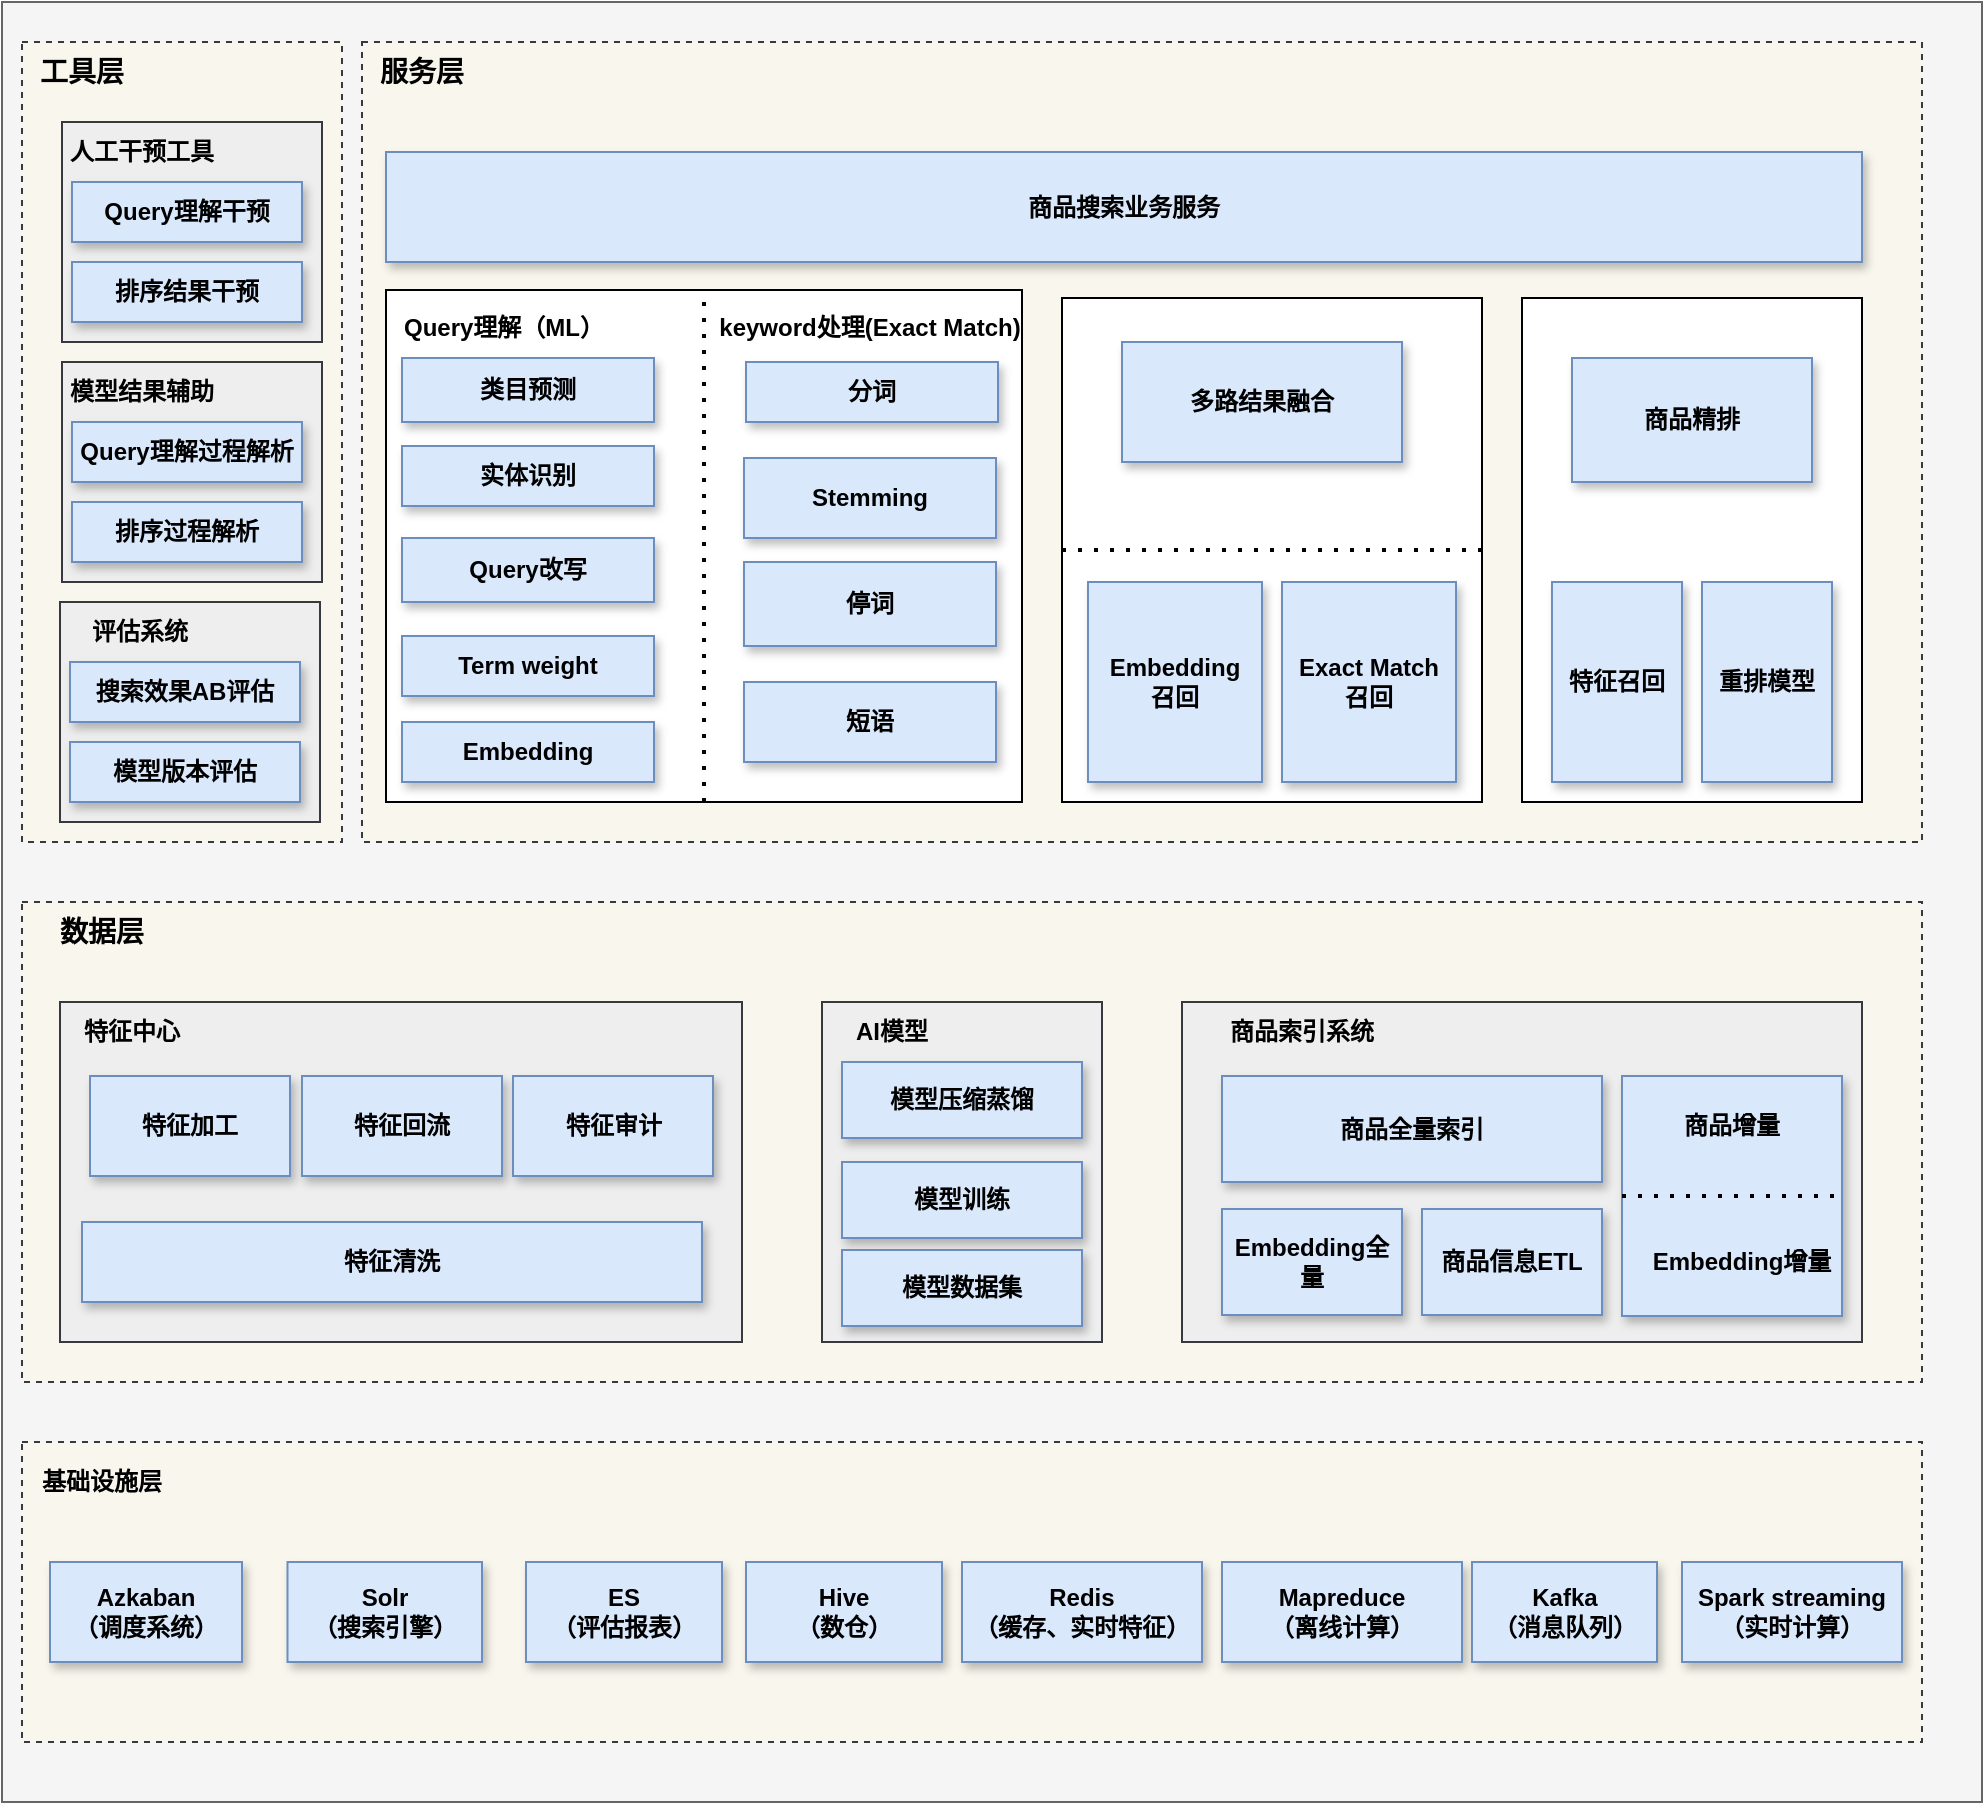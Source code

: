 <mxfile version="25.0.3">
  <diagram name="第 1 页" id="VXq1sAFid8UCujl0T8co">
    <mxGraphModel dx="2066" dy="1141" grid="1" gridSize="10" guides="1" tooltips="1" connect="1" arrows="1" fold="1" page="1" pageScale="1" pageWidth="583" pageHeight="827" math="0" shadow="0">
      <root>
        <mxCell id="0" />
        <mxCell id="1" parent="0" />
        <mxCell id="-gH51xWGw7ICgq0VkhPb-1" value="" style="rounded=0;whiteSpace=wrap;html=1;fillColor=#f5f5f5;fontColor=#333333;strokeColor=#666666;" vertex="1" parent="1">
          <mxGeometry x="40" y="240" width="990" height="900" as="geometry" />
        </mxCell>
        <mxCell id="-gH51xWGw7ICgq0VkhPb-2" value="" style="rounded=0;whiteSpace=wrap;html=1;dashed=1;fillColor=#f9f7ed;strokeColor=#36393d;" vertex="1" parent="1">
          <mxGeometry x="50" y="260" width="160" height="400" as="geometry" />
        </mxCell>
        <mxCell id="-gH51xWGw7ICgq0VkhPb-3" value="" style="rounded=0;whiteSpace=wrap;html=1;dashed=1;fillColor=#f9f7ed;strokeColor=#36393d;" vertex="1" parent="1">
          <mxGeometry x="220" y="260" width="780" height="400" as="geometry" />
        </mxCell>
        <mxCell id="-gH51xWGw7ICgq0VkhPb-4" value="&lt;b&gt;&lt;font style=&quot;font-size: 14px;&quot;&gt;工具层&lt;/font&gt;&lt;/b&gt;" style="text;html=1;align=center;verticalAlign=middle;whiteSpace=wrap;rounded=0;" vertex="1" parent="1">
          <mxGeometry x="50" y="260" width="60" height="30" as="geometry" />
        </mxCell>
        <mxCell id="-gH51xWGw7ICgq0VkhPb-5" value="" style="rounded=0;whiteSpace=wrap;html=1;fillColor=#eeeeee;strokeColor=#36393d;" vertex="1" parent="1">
          <mxGeometry x="70" y="300" width="130" height="110" as="geometry" />
        </mxCell>
        <mxCell id="-gH51xWGw7ICgq0VkhPb-6" value="&lt;b&gt;Query理解干预&lt;/b&gt;" style="rounded=0;whiteSpace=wrap;html=1;shadow=1;strokeColor=#6c8ebf;align=center;verticalAlign=middle;fontFamily=Helvetica;fontSize=12;fontColor=default;fontStyle=1;fillColor=#dae8fc;" vertex="1" parent="1">
          <mxGeometry x="75" y="330" width="115" height="30" as="geometry" />
        </mxCell>
        <mxCell id="-gH51xWGw7ICgq0VkhPb-7" value="&lt;b&gt;排序结果干预&lt;/b&gt;" style="rounded=0;whiteSpace=wrap;html=1;shadow=1;strokeColor=#6c8ebf;align=center;verticalAlign=middle;fontFamily=Helvetica;fontSize=12;fontColor=default;fontStyle=1;fillColor=#dae8fc;" vertex="1" parent="1">
          <mxGeometry x="75" y="370" width="115" height="30" as="geometry" />
        </mxCell>
        <mxCell id="-gH51xWGw7ICgq0VkhPb-8" value="" style="rounded=0;whiteSpace=wrap;html=1;fillColor=#eeeeee;strokeColor=#36393d;" vertex="1" parent="1">
          <mxGeometry x="70" y="420" width="130" height="110" as="geometry" />
        </mxCell>
        <mxCell id="-gH51xWGw7ICgq0VkhPb-9" value="&lt;b&gt;Query理解过程解析&lt;/b&gt;" style="rounded=0;whiteSpace=wrap;html=1;shadow=1;strokeColor=#6c8ebf;align=center;verticalAlign=middle;fontFamily=Helvetica;fontSize=12;fontColor=default;fontStyle=1;fillColor=#dae8fc;" vertex="1" parent="1">
          <mxGeometry x="75" y="450" width="115" height="30" as="geometry" />
        </mxCell>
        <mxCell id="-gH51xWGw7ICgq0VkhPb-10" value="排序过程解析" style="rounded=0;whiteSpace=wrap;html=1;shadow=1;strokeColor=#6c8ebf;align=center;verticalAlign=middle;fontFamily=Helvetica;fontSize=12;fontColor=default;fontStyle=1;fillColor=#dae8fc;" vertex="1" parent="1">
          <mxGeometry x="75" y="490" width="115" height="30" as="geometry" />
        </mxCell>
        <mxCell id="-gH51xWGw7ICgq0VkhPb-13" value="&lt;b&gt;人工干预工具&lt;/b&gt;" style="text;html=1;align=center;verticalAlign=middle;whiteSpace=wrap;rounded=0;" vertex="1" parent="1">
          <mxGeometry x="70" y="300" width="80" height="30" as="geometry" />
        </mxCell>
        <mxCell id="-gH51xWGw7ICgq0VkhPb-14" value="&lt;b&gt;模型结果辅助&lt;/b&gt;" style="text;html=1;align=center;verticalAlign=middle;whiteSpace=wrap;rounded=0;" vertex="1" parent="1">
          <mxGeometry x="70" y="420" width="80" height="30" as="geometry" />
        </mxCell>
        <mxCell id="-gH51xWGw7ICgq0VkhPb-15" value="" style="rounded=0;whiteSpace=wrap;html=1;fillColor=#eeeeee;strokeColor=#36393d;" vertex="1" parent="1">
          <mxGeometry x="69" y="540" width="130" height="110" as="geometry" />
        </mxCell>
        <mxCell id="-gH51xWGw7ICgq0VkhPb-16" value="搜索效果AB评估" style="rounded=0;whiteSpace=wrap;html=1;shadow=1;strokeColor=#6c8ebf;align=center;verticalAlign=middle;fontFamily=Helvetica;fontSize=12;fontColor=default;fontStyle=1;fillColor=#dae8fc;" vertex="1" parent="1">
          <mxGeometry x="74" y="570" width="115" height="30" as="geometry" />
        </mxCell>
        <mxCell id="-gH51xWGw7ICgq0VkhPb-17" value="模型版本评估" style="rounded=0;whiteSpace=wrap;html=1;shadow=1;strokeColor=#6c8ebf;align=center;verticalAlign=middle;fontFamily=Helvetica;fontSize=12;fontColor=default;fontStyle=1;fillColor=#dae8fc;" vertex="1" parent="1">
          <mxGeometry x="74" y="610" width="115" height="30" as="geometry" />
        </mxCell>
        <mxCell id="-gH51xWGw7ICgq0VkhPb-18" value="&lt;b&gt;评估系统&lt;/b&gt;" style="text;html=1;align=center;verticalAlign=middle;whiteSpace=wrap;rounded=0;" vertex="1" parent="1">
          <mxGeometry x="69" y="540" width="80" height="30" as="geometry" />
        </mxCell>
        <mxCell id="-gH51xWGw7ICgq0VkhPb-19" value="&lt;b&gt;商品搜索业务服务&lt;/b&gt;" style="rounded=0;whiteSpace=wrap;html=1;shadow=1;strokeColor=#6c8ebf;align=center;verticalAlign=middle;fontFamily=Helvetica;fontSize=12;fontColor=default;fontStyle=1;fillColor=#dae8fc;" vertex="1" parent="1">
          <mxGeometry x="232" y="315" width="738" height="55" as="geometry" />
        </mxCell>
        <mxCell id="-gH51xWGw7ICgq0VkhPb-20" value="&lt;b&gt;&lt;font style=&quot;font-size: 14px;&quot;&gt;服务层&lt;/font&gt;&lt;/b&gt;" style="text;html=1;align=center;verticalAlign=middle;whiteSpace=wrap;rounded=0;" vertex="1" parent="1">
          <mxGeometry x="220" y="260" width="60" height="30" as="geometry" />
        </mxCell>
        <mxCell id="-gH51xWGw7ICgq0VkhPb-21" value="" style="rounded=0;whiteSpace=wrap;html=1;" vertex="1" parent="1">
          <mxGeometry x="232" y="384" width="318" height="256" as="geometry" />
        </mxCell>
        <mxCell id="-gH51xWGw7ICgq0VkhPb-22" value="&lt;b&gt;Query理解（ML）&lt;/b&gt;" style="text;html=1;align=center;verticalAlign=middle;whiteSpace=wrap;rounded=0;" vertex="1" parent="1">
          <mxGeometry x="232" y="388" width="118" height="30" as="geometry" />
        </mxCell>
        <mxCell id="-gH51xWGw7ICgq0VkhPb-24" value="&lt;b&gt;keyword处理(Exact Match)&lt;/b&gt;" style="text;html=1;align=center;verticalAlign=middle;whiteSpace=wrap;rounded=0;" vertex="1" parent="1">
          <mxGeometry x="394" y="388" width="160" height="30" as="geometry" />
        </mxCell>
        <mxCell id="-gH51xWGw7ICgq0VkhPb-25" value="&lt;b&gt;类目预测&lt;/b&gt;" style="rounded=0;whiteSpace=wrap;html=1;shadow=1;strokeColor=#6c8ebf;align=center;verticalAlign=middle;fontFamily=Helvetica;fontSize=12;fontColor=default;fontStyle=1;fillColor=#dae8fc;" vertex="1" parent="1">
          <mxGeometry x="240" y="418" width="126" height="32" as="geometry" />
        </mxCell>
        <mxCell id="-gH51xWGw7ICgq0VkhPb-26" value="&lt;b&gt;实体识别&lt;/b&gt;" style="rounded=0;whiteSpace=wrap;html=1;shadow=1;strokeColor=#6c8ebf;align=center;verticalAlign=middle;fontFamily=Helvetica;fontSize=12;fontColor=default;fontStyle=1;fillColor=#dae8fc;" vertex="1" parent="1">
          <mxGeometry x="240" y="462" width="126" height="30" as="geometry" />
        </mxCell>
        <mxCell id="-gH51xWGw7ICgq0VkhPb-27" value="&lt;b&gt;Query改写&lt;/b&gt;" style="rounded=0;whiteSpace=wrap;html=1;shadow=1;strokeColor=#6c8ebf;align=center;verticalAlign=middle;fontFamily=Helvetica;fontSize=12;fontColor=default;fontStyle=1;fillColor=#dae8fc;" vertex="1" parent="1">
          <mxGeometry x="240" y="508" width="126" height="32" as="geometry" />
        </mxCell>
        <mxCell id="-gH51xWGw7ICgq0VkhPb-28" value="&lt;b&gt;Embedding&lt;/b&gt;" style="rounded=0;whiteSpace=wrap;html=1;shadow=1;strokeColor=#6c8ebf;align=center;verticalAlign=middle;fontFamily=Helvetica;fontSize=12;fontColor=default;fontStyle=1;fillColor=#dae8fc;" vertex="1" parent="1">
          <mxGeometry x="240" y="600" width="126" height="30" as="geometry" />
        </mxCell>
        <mxCell id="-gH51xWGw7ICgq0VkhPb-29" value="&lt;b&gt;分词&lt;/b&gt;" style="rounded=0;whiteSpace=wrap;html=1;shadow=1;strokeColor=#6c8ebf;align=center;verticalAlign=middle;fontFamily=Helvetica;fontSize=12;fontColor=default;fontStyle=1;fillColor=#dae8fc;" vertex="1" parent="1">
          <mxGeometry x="412" y="420" width="126" height="30" as="geometry" />
        </mxCell>
        <mxCell id="-gH51xWGw7ICgq0VkhPb-30" value="&lt;b&gt;Term weight&lt;/b&gt;" style="rounded=0;whiteSpace=wrap;html=1;shadow=1;strokeColor=#6c8ebf;align=center;verticalAlign=middle;fontFamily=Helvetica;fontSize=12;fontColor=default;fontStyle=1;fillColor=#dae8fc;" vertex="1" parent="1">
          <mxGeometry x="240" y="557" width="126" height="30" as="geometry" />
        </mxCell>
        <mxCell id="-gH51xWGw7ICgq0VkhPb-32" value="&lt;b&gt;Stemming&lt;/b&gt;" style="rounded=0;whiteSpace=wrap;html=1;shadow=1;strokeColor=#6c8ebf;align=center;verticalAlign=middle;fontFamily=Helvetica;fontSize=12;fontColor=default;fontStyle=1;fillColor=#dae8fc;" vertex="1" parent="1">
          <mxGeometry x="411" y="468" width="126" height="40" as="geometry" />
        </mxCell>
        <mxCell id="-gH51xWGw7ICgq0VkhPb-33" value="&lt;b&gt;停词&lt;/b&gt;" style="rounded=0;whiteSpace=wrap;html=1;shadow=1;strokeColor=#6c8ebf;align=center;verticalAlign=middle;fontFamily=Helvetica;fontSize=12;fontColor=default;fontStyle=1;fillColor=#dae8fc;" vertex="1" parent="1">
          <mxGeometry x="411" y="520" width="126" height="42" as="geometry" />
        </mxCell>
        <mxCell id="-gH51xWGw7ICgq0VkhPb-35" value="&lt;b&gt;短语&lt;/b&gt;" style="rounded=0;whiteSpace=wrap;html=1;shadow=1;strokeColor=#6c8ebf;align=center;verticalAlign=middle;fontFamily=Helvetica;fontSize=12;fontColor=default;fontStyle=1;fillColor=#dae8fc;" vertex="1" parent="1">
          <mxGeometry x="411" y="580" width="126" height="40" as="geometry" />
        </mxCell>
        <mxCell id="-gH51xWGw7ICgq0VkhPb-36" value="" style="rounded=0;whiteSpace=wrap;html=1;" vertex="1" parent="1">
          <mxGeometry x="570" y="388" width="210" height="252" as="geometry" />
        </mxCell>
        <mxCell id="-gH51xWGw7ICgq0VkhPb-37" value="" style="endArrow=none;dashed=1;html=1;dashPattern=1 3;strokeWidth=2;rounded=0;entryX=0.5;entryY=0;entryDx=0;entryDy=0;exitX=0.5;exitY=1;exitDx=0;exitDy=0;" edge="1" parent="1" source="-gH51xWGw7ICgq0VkhPb-21" target="-gH51xWGw7ICgq0VkhPb-21">
          <mxGeometry width="50" height="50" relative="1" as="geometry">
            <mxPoint x="390" y="610" as="sourcePoint" />
            <mxPoint x="440" y="560" as="targetPoint" />
          </mxGeometry>
        </mxCell>
        <mxCell id="-gH51xWGw7ICgq0VkhPb-38" value="" style="endArrow=none;dashed=1;html=1;dashPattern=1 3;strokeWidth=2;rounded=0;exitX=0;exitY=0.5;exitDx=0;exitDy=0;entryX=1;entryY=0.5;entryDx=0;entryDy=0;" edge="1" parent="1" source="-gH51xWGw7ICgq0VkhPb-36" target="-gH51xWGw7ICgq0VkhPb-36">
          <mxGeometry width="50" height="50" relative="1" as="geometry">
            <mxPoint x="390" y="610" as="sourcePoint" />
            <mxPoint x="440" y="560" as="targetPoint" />
          </mxGeometry>
        </mxCell>
        <mxCell id="-gH51xWGw7ICgq0VkhPb-39" value="&lt;b&gt;多路结果融合&lt;/b&gt;" style="rounded=0;whiteSpace=wrap;html=1;shadow=1;strokeColor=#6c8ebf;align=center;verticalAlign=middle;fontFamily=Helvetica;fontSize=12;fontColor=default;fontStyle=1;fillColor=#dae8fc;" vertex="1" parent="1">
          <mxGeometry x="600" y="410" width="140" height="60" as="geometry" />
        </mxCell>
        <mxCell id="-gH51xWGw7ICgq0VkhPb-40" value="&lt;b&gt;Embedding&lt;br&gt;召回&lt;/b&gt;" style="rounded=0;whiteSpace=wrap;html=1;shadow=1;strokeColor=#6c8ebf;align=center;verticalAlign=middle;fontFamily=Helvetica;fontSize=12;fontColor=default;fontStyle=1;fillColor=#dae8fc;" vertex="1" parent="1">
          <mxGeometry x="583" y="530" width="87" height="100" as="geometry" />
        </mxCell>
        <mxCell id="-gH51xWGw7ICgq0VkhPb-42" value="&lt;b&gt;Exact Match&lt;br&gt;召回&lt;/b&gt;" style="rounded=0;whiteSpace=wrap;html=1;shadow=1;strokeColor=#6c8ebf;align=center;verticalAlign=middle;fontFamily=Helvetica;fontSize=12;fontColor=default;fontStyle=1;fillColor=#dae8fc;" vertex="1" parent="1">
          <mxGeometry x="680" y="530" width="87" height="100" as="geometry" />
        </mxCell>
        <mxCell id="-gH51xWGw7ICgq0VkhPb-43" value="" style="rounded=0;whiteSpace=wrap;html=1;" vertex="1" parent="1">
          <mxGeometry x="800" y="388" width="170" height="252" as="geometry" />
        </mxCell>
        <mxCell id="-gH51xWGw7ICgq0VkhPb-44" value="&lt;b&gt;特征召回&lt;/b&gt;" style="rounded=0;whiteSpace=wrap;html=1;shadow=1;strokeColor=#6c8ebf;align=center;verticalAlign=middle;fontFamily=Helvetica;fontSize=12;fontColor=default;fontStyle=1;fillColor=#dae8fc;" vertex="1" parent="1">
          <mxGeometry x="815" y="530" width="65" height="100" as="geometry" />
        </mxCell>
        <mxCell id="-gH51xWGw7ICgq0VkhPb-45" value="&lt;b&gt;重排模型&lt;/b&gt;" style="rounded=0;whiteSpace=wrap;html=1;shadow=1;strokeColor=#6c8ebf;align=center;verticalAlign=middle;fontFamily=Helvetica;fontSize=12;fontColor=default;fontStyle=1;fillColor=#dae8fc;" vertex="1" parent="1">
          <mxGeometry x="890" y="530" width="65" height="100" as="geometry" />
        </mxCell>
        <mxCell id="-gH51xWGw7ICgq0VkhPb-46" value="&lt;b&gt;商品精排&lt;/b&gt;" style="rounded=0;whiteSpace=wrap;html=1;shadow=1;strokeColor=#6c8ebf;align=center;verticalAlign=middle;fontFamily=Helvetica;fontSize=12;fontColor=default;fontStyle=1;fillColor=#dae8fc;" vertex="1" parent="1">
          <mxGeometry x="825" y="418" width="120" height="62" as="geometry" />
        </mxCell>
        <mxCell id="-gH51xWGw7ICgq0VkhPb-47" value="" style="rounded=0;whiteSpace=wrap;html=1;dashed=1;fillColor=#f9f7ed;strokeColor=#36393d;" vertex="1" parent="1">
          <mxGeometry x="50" y="690" width="950" height="240" as="geometry" />
        </mxCell>
        <mxCell id="-gH51xWGw7ICgq0VkhPb-48" value="&lt;b&gt;&lt;font style=&quot;font-size: 14px;&quot;&gt;数据层&lt;/font&gt;&lt;/b&gt;" style="text;html=1;align=center;verticalAlign=middle;whiteSpace=wrap;rounded=0;" vertex="1" parent="1">
          <mxGeometry x="50" y="690" width="80" height="30" as="geometry" />
        </mxCell>
        <mxCell id="-gH51xWGw7ICgq0VkhPb-49" value="" style="rounded=0;whiteSpace=wrap;html=1;fillColor=#eeeeee;strokeColor=#36393d;" vertex="1" parent="1">
          <mxGeometry x="69" y="740" width="341" height="170" as="geometry" />
        </mxCell>
        <mxCell id="-gH51xWGw7ICgq0VkhPb-50" value="&lt;b&gt;特征中心&lt;/b&gt;" style="text;html=1;align=center;verticalAlign=middle;whiteSpace=wrap;rounded=0;" vertex="1" parent="1">
          <mxGeometry x="70" y="740" width="70" height="30" as="geometry" />
        </mxCell>
        <mxCell id="-gH51xWGw7ICgq0VkhPb-51" value="&lt;b&gt;特征加工&lt;/b&gt;" style="rounded=0;whiteSpace=wrap;html=1;shadow=1;strokeColor=#6c8ebf;align=center;verticalAlign=middle;fontFamily=Helvetica;fontSize=12;fontColor=default;fontStyle=1;fillColor=#dae8fc;" vertex="1" parent="1">
          <mxGeometry x="84" y="777" width="100" height="50" as="geometry" />
        </mxCell>
        <mxCell id="-gH51xWGw7ICgq0VkhPb-52" value="&lt;b&gt;特征回流&lt;/b&gt;" style="rounded=0;whiteSpace=wrap;html=1;shadow=1;strokeColor=#6c8ebf;align=center;verticalAlign=middle;fontFamily=Helvetica;fontSize=12;fontColor=default;fontStyle=1;fillColor=#dae8fc;" vertex="1" parent="1">
          <mxGeometry x="190" y="777" width="100" height="50" as="geometry" />
        </mxCell>
        <mxCell id="-gH51xWGw7ICgq0VkhPb-53" value="特征审计" style="rounded=0;whiteSpace=wrap;html=1;shadow=1;strokeColor=#6c8ebf;align=center;verticalAlign=middle;fontFamily=Helvetica;fontSize=12;fontColor=default;fontStyle=1;fillColor=#dae8fc;" vertex="1" parent="1">
          <mxGeometry x="295.5" y="777" width="100" height="50" as="geometry" />
        </mxCell>
        <mxCell id="-gH51xWGw7ICgq0VkhPb-54" value="特征清洗" style="rounded=0;whiteSpace=wrap;html=1;shadow=1;strokeColor=#6c8ebf;align=center;verticalAlign=middle;fontFamily=Helvetica;fontSize=12;fontColor=default;fontStyle=1;fillColor=#dae8fc;" vertex="1" parent="1">
          <mxGeometry x="80" y="850" width="310" height="40" as="geometry" />
        </mxCell>
        <mxCell id="-gH51xWGw7ICgq0VkhPb-55" value="" style="rounded=0;whiteSpace=wrap;html=1;fillColor=#eeeeee;strokeColor=#36393d;" vertex="1" parent="1">
          <mxGeometry x="450" y="740" width="140" height="170" as="geometry" />
        </mxCell>
        <mxCell id="-gH51xWGw7ICgq0VkhPb-56" value="&lt;b&gt;AI模型&lt;/b&gt;" style="text;html=1;align=center;verticalAlign=middle;whiteSpace=wrap;rounded=0;" vertex="1" parent="1">
          <mxGeometry x="450" y="740" width="70" height="30" as="geometry" />
        </mxCell>
        <mxCell id="-gH51xWGw7ICgq0VkhPb-57" value="&lt;b&gt;模型压缩蒸馏&lt;/b&gt;" style="rounded=0;whiteSpace=wrap;html=1;shadow=1;strokeColor=#6c8ebf;align=center;verticalAlign=middle;fontFamily=Helvetica;fontSize=12;fontColor=default;fontStyle=1;fillColor=#dae8fc;" vertex="1" parent="1">
          <mxGeometry x="460" y="770" width="120" height="38" as="geometry" />
        </mxCell>
        <mxCell id="-gH51xWGw7ICgq0VkhPb-58" value="模型训练" style="rounded=0;whiteSpace=wrap;html=1;fontStyle=1;fillColor=#dae8fc;strokeColor=#6c8ebf;shadow=1;" vertex="1" parent="1">
          <mxGeometry x="460" y="820" width="120" height="38" as="geometry" />
        </mxCell>
        <mxCell id="-gH51xWGw7ICgq0VkhPb-59" value="模型数据集" style="rounded=0;whiteSpace=wrap;html=1;shadow=1;strokeColor=#6c8ebf;align=center;verticalAlign=middle;fontFamily=Helvetica;fontSize=12;fontColor=default;fontStyle=1;fillColor=#dae8fc;" vertex="1" parent="1">
          <mxGeometry x="460" y="864" width="120" height="38" as="geometry" />
        </mxCell>
        <mxCell id="-gH51xWGw7ICgq0VkhPb-60" value="" style="rounded=0;whiteSpace=wrap;html=1;fillColor=#eeeeee;strokeColor=#36393d;" vertex="1" parent="1">
          <mxGeometry x="630" y="740" width="340" height="170" as="geometry" />
        </mxCell>
        <mxCell id="-gH51xWGw7ICgq0VkhPb-61" value="&lt;b&gt;商品索引系统&lt;/b&gt;" style="text;html=1;align=center;verticalAlign=middle;whiteSpace=wrap;rounded=0;" vertex="1" parent="1">
          <mxGeometry x="630" y="740" width="120" height="30" as="geometry" />
        </mxCell>
        <mxCell id="-gH51xWGw7ICgq0VkhPb-62" value="商品全量索引" style="rounded=0;whiteSpace=wrap;html=1;shadow=1;strokeColor=#6c8ebf;align=center;verticalAlign=middle;fontFamily=Helvetica;fontSize=12;fontColor=default;fontStyle=1;fillColor=#dae8fc;" vertex="1" parent="1">
          <mxGeometry x="650" y="777" width="190" height="53" as="geometry" />
        </mxCell>
        <mxCell id="-gH51xWGw7ICgq0VkhPb-63" value="Embedding全量" style="rounded=0;whiteSpace=wrap;html=1;shadow=1;strokeColor=#6c8ebf;align=center;verticalAlign=middle;fontFamily=Helvetica;fontSize=12;fontColor=default;fontStyle=1;fillColor=#dae8fc;" vertex="1" parent="1">
          <mxGeometry x="650" y="843.5" width="90" height="53" as="geometry" />
        </mxCell>
        <mxCell id="-gH51xWGw7ICgq0VkhPb-64" value="商品信息ETL" style="rounded=0;whiteSpace=wrap;html=1;shadow=1;strokeColor=#6c8ebf;align=center;verticalAlign=middle;fontFamily=Helvetica;fontSize=12;fontColor=default;fontStyle=1;fillColor=#dae8fc;" vertex="1" parent="1">
          <mxGeometry x="750" y="843.5" width="90" height="53" as="geometry" />
        </mxCell>
        <mxCell id="-gH51xWGw7ICgq0VkhPb-65" value="" style="rounded=0;whiteSpace=wrap;html=1;shadow=1;strokeColor=#6c8ebf;align=center;verticalAlign=middle;fontFamily=Helvetica;fontSize=12;fontColor=default;fontStyle=1;fillColor=#dae8fc;" vertex="1" parent="1">
          <mxGeometry x="850" y="777" width="110" height="120" as="geometry" />
        </mxCell>
        <mxCell id="-gH51xWGw7ICgq0VkhPb-66" value="" style="endArrow=none;dashed=1;html=1;dashPattern=1 3;strokeWidth=2;rounded=0;entryX=1;entryY=0.5;entryDx=0;entryDy=0;exitX=0;exitY=0.5;exitDx=0;exitDy=0;" edge="1" parent="1" source="-gH51xWGw7ICgq0VkhPb-65" target="-gH51xWGw7ICgq0VkhPb-65">
          <mxGeometry width="50" height="50" relative="1" as="geometry">
            <mxPoint x="670" y="1060" as="sourcePoint" />
            <mxPoint x="720" y="1010" as="targetPoint" />
          </mxGeometry>
        </mxCell>
        <mxCell id="-gH51xWGw7ICgq0VkhPb-67" value="&lt;b&gt;商品增量&lt;/b&gt;" style="text;html=1;align=center;verticalAlign=middle;whiteSpace=wrap;rounded=0;" vertex="1" parent="1">
          <mxGeometry x="875" y="787" width="60" height="30" as="geometry" />
        </mxCell>
        <mxCell id="-gH51xWGw7ICgq0VkhPb-68" value="&lt;b&gt;Embedding增量&lt;/b&gt;" style="text;html=1;align=center;verticalAlign=middle;whiteSpace=wrap;rounded=0;" vertex="1" parent="1">
          <mxGeometry x="860" y="855" width="100" height="30" as="geometry" />
        </mxCell>
        <mxCell id="-gH51xWGw7ICgq0VkhPb-70" value="" style="rounded=0;whiteSpace=wrap;html=1;dashed=1;fillColor=#f9f7ed;strokeColor=#36393d;" vertex="1" parent="1">
          <mxGeometry x="50" y="960" width="950" height="150" as="geometry" />
        </mxCell>
        <mxCell id="-gH51xWGw7ICgq0VkhPb-71" value="&lt;b&gt;基础设施层&lt;/b&gt;" style="text;html=1;align=center;verticalAlign=middle;whiteSpace=wrap;rounded=0;" vertex="1" parent="1">
          <mxGeometry x="50" y="960" width="80" height="40" as="geometry" />
        </mxCell>
        <mxCell id="-gH51xWGw7ICgq0VkhPb-72" value="Azkaban&lt;br&gt;（调度系统）" style="rounded=0;whiteSpace=wrap;html=1;shadow=1;strokeColor=#6c8ebf;align=center;verticalAlign=middle;fontFamily=Helvetica;fontSize=12;fontColor=default;fontStyle=1;fillColor=#dae8fc;" vertex="1" parent="1">
          <mxGeometry x="64" y="1020" width="96" height="50" as="geometry" />
        </mxCell>
        <mxCell id="-gH51xWGw7ICgq0VkhPb-73" value="Solr &lt;br&gt;（搜索引擎）" style="rounded=0;whiteSpace=wrap;html=1;shadow=1;strokeColor=#6c8ebf;align=center;verticalAlign=middle;fontFamily=Helvetica;fontSize=12;fontColor=default;fontStyle=1;fillColor=#dae8fc;" vertex="1" parent="1">
          <mxGeometry x="182.75" y="1020" width="97.25" height="50" as="geometry" />
        </mxCell>
        <mxCell id="-gH51xWGw7ICgq0VkhPb-74" value="ES &lt;br&gt;（评估报表）" style="rounded=0;whiteSpace=wrap;html=1;shadow=1;strokeColor=#6c8ebf;align=center;verticalAlign=middle;fontFamily=Helvetica;fontSize=12;fontColor=default;fontStyle=1;fillColor=#dae8fc;" vertex="1" parent="1">
          <mxGeometry x="302" y="1020" width="98" height="50" as="geometry" />
        </mxCell>
        <mxCell id="-gH51xWGw7ICgq0VkhPb-75" value="Hive&lt;br&gt;（数仓）" style="rounded=0;whiteSpace=wrap;html=1;shadow=1;strokeColor=#6c8ebf;align=center;verticalAlign=middle;fontFamily=Helvetica;fontSize=12;fontColor=default;fontStyle=1;fillColor=#dae8fc;" vertex="1" parent="1">
          <mxGeometry x="412" y="1020" width="98" height="50" as="geometry" />
        </mxCell>
        <mxCell id="-gH51xWGw7ICgq0VkhPb-76" value="Redis&lt;br&gt;（缓存、实时特征）" style="rounded=0;whiteSpace=wrap;html=1;shadow=1;strokeColor=#6c8ebf;align=center;verticalAlign=middle;fontFamily=Helvetica;fontSize=12;fontColor=default;fontStyle=1;fillColor=#dae8fc;" vertex="1" parent="1">
          <mxGeometry x="520" y="1020" width="120" height="50" as="geometry" />
        </mxCell>
        <mxCell id="-gH51xWGw7ICgq0VkhPb-77" value="Mapreduce&lt;br&gt;（离线计算）" style="rounded=0;whiteSpace=wrap;html=1;shadow=1;strokeColor=#6c8ebf;align=center;verticalAlign=middle;fontFamily=Helvetica;fontSize=12;fontColor=default;fontStyle=1;fillColor=#dae8fc;" vertex="1" parent="1">
          <mxGeometry x="650" y="1020" width="120" height="50" as="geometry" />
        </mxCell>
        <mxCell id="-gH51xWGw7ICgq0VkhPb-78" value="Spark streaming&lt;br&gt;（实时计算）" style="rounded=0;whiteSpace=wrap;html=1;shadow=1;strokeColor=#6c8ebf;align=center;verticalAlign=middle;fontFamily=Helvetica;fontSize=12;fontColor=default;fontStyle=1;fillColor=#dae8fc;" vertex="1" parent="1">
          <mxGeometry x="880" y="1020" width="110" height="50" as="geometry" />
        </mxCell>
        <mxCell id="-gH51xWGw7ICgq0VkhPb-79" value="Kafka&lt;br&gt;（消息队列）" style="rounded=0;whiteSpace=wrap;html=1;shadow=1;strokeColor=#6c8ebf;align=center;verticalAlign=middle;fontFamily=Helvetica;fontSize=12;fontColor=default;fontStyle=1;fillColor=#dae8fc;" vertex="1" parent="1">
          <mxGeometry x="775" y="1020" width="92.5" height="50" as="geometry" />
        </mxCell>
      </root>
    </mxGraphModel>
  </diagram>
</mxfile>

